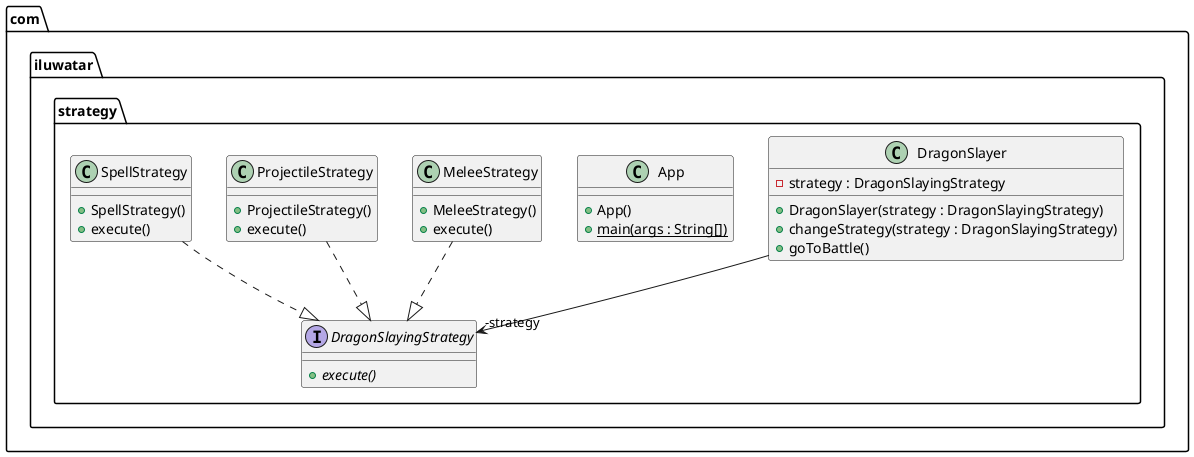 @startuml
package com.iluwatar.strategy {
  class DragonSlayer {
    - strategy : DragonSlayingStrategy
    + DragonSlayer(strategy : DragonSlayingStrategy)
    + changeStrategy(strategy : DragonSlayingStrategy)
    + goToBattle()
  }
  interface DragonSlayingStrategy {
    + execute() {abstract}
  }
  class App {
    + App()
    + main(args : String[]) {static}
  }
  class MeleeStrategy {
    + MeleeStrategy()
    + execute()
  }
  class ProjectileStrategy {
    + ProjectileStrategy()
    + execute()
  }
  class SpellStrategy {
    + SpellStrategy()
    + execute()
  }
}
DragonSlayer -->  "-strategy" DragonSlayingStrategy
MeleeStrategy ..|> DragonSlayingStrategy 
ProjectileStrategy ..|> DragonSlayingStrategy 
SpellStrategy ..|> DragonSlayingStrategy 
@enduml